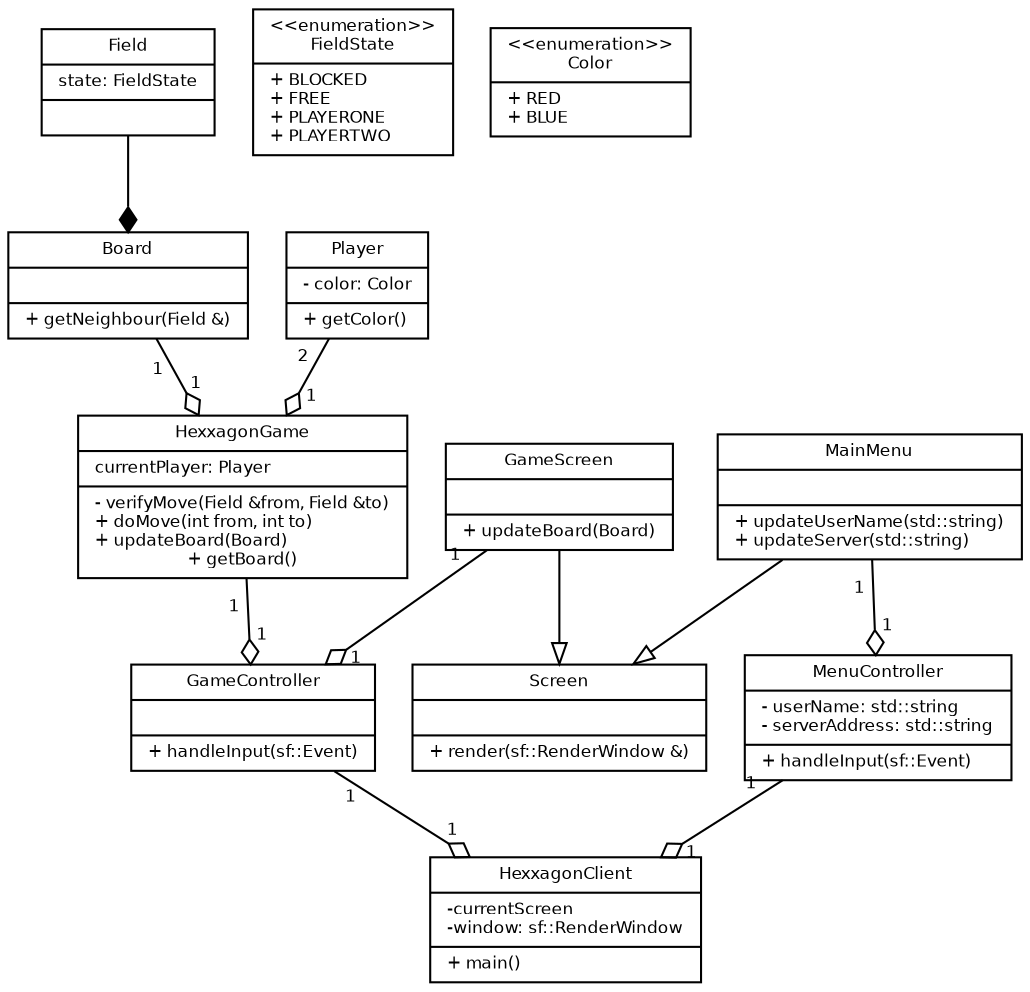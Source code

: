 digraph G {
    // General Layout
    fontname = "Bitstream Vera Sans"
    fontsize = 8

    node [
        fontname = "Bitstream Vera Sans"
        fontsize = 8
        shape = "record"
    ]

    edge [
        fontname = "Bitstream Vera Sans"
        fontsize = 8
        arrowhead = "onormal"
        labeldistance = 1.5
    ]

    // Classes

    HexxagonClient [
        label = "{HexxagonClient|-currentScreen\l-window: sf::RenderWindow|+ main()\l}"
    ]

    HexxagonGame [
        label = "{HexxagonGame|currentPlayer: Player\l|- verifyMove(Field &from, Field &to)\l+ doMove(int from, int to)\l+ updateBoard(Board)\l+ getBoard()}"
    ]
    
    Board [
        label = "{Board||+ getNeighbour(Field &)\l}"
    ]

    Field [
        label = "{Field|state: FieldState\l|}"
    ]

    Player [
        label = "{Player|- color: Color\l|+ getColor()\l}"
    ]
    
    FieldState [
        label = "{\<\<enumeration\>\>\nFieldState|+ BLOCKED\l+ FREE\l+ PLAYERONE\l+ PLAYERTWO\l}"
    ]

    Color [
        label = "{\<\<enumeration\>\>\nColor|+ RED\l+ BLUE\l}"
    ]

    Screen [
        label = "{Screen||+ render(sf::RenderWindow &)\l}"
    ]

    GameScreen [
        label = "{GameScreen||+ updateBoard(Board)\l}"
    ]

    MainMenu [
        label = "{MainMenu||+ updateUserName(std::string)\l+ updateServer(std::string)\l}"
    ]

    GameController [
        label = "{GameController||+ handleInput(sf::Event)\l}"
    ]
    
    MenuController [
        label = "{MenuController|- userName: std::string\l- serverAddress: std::string\l|+ handleInput(sf::Event)\l}"
    ]


    // Inheritance
    MainMenu -> Screen
    GameScreen -> Screen

    // Aggregations
    edge [
        arrowhead = "odiamond"
    ]
    Board -> HexxagonGame [
        headlabel = "1"
        taillabel = "1"
    ]
    Player -> HexxagonGame [
        headlabel = "1"
        taillabel = "2"
    ]
    HexxagonGame -> GameController [
        headlabel = "1"
        taillabel = "1"
    ]
    GameScreen -> GameController [
        headlabel = "1"
        taillabel = "1"
    ]
    MainMenu -> MenuController [
        headlabel = "1"
        taillabel = "1"
    ]
    GameController -> HexxagonClient [
        headlabel = "1"
        taillabel = "1"
    ]  
    MenuController -> HexxagonClient [
        headlabel = "1"
        taillabel = "1"
    ]

    // Compositions
    edge [
        arrowhead = "diamond"
    ]
    Field -> Board
    
}
